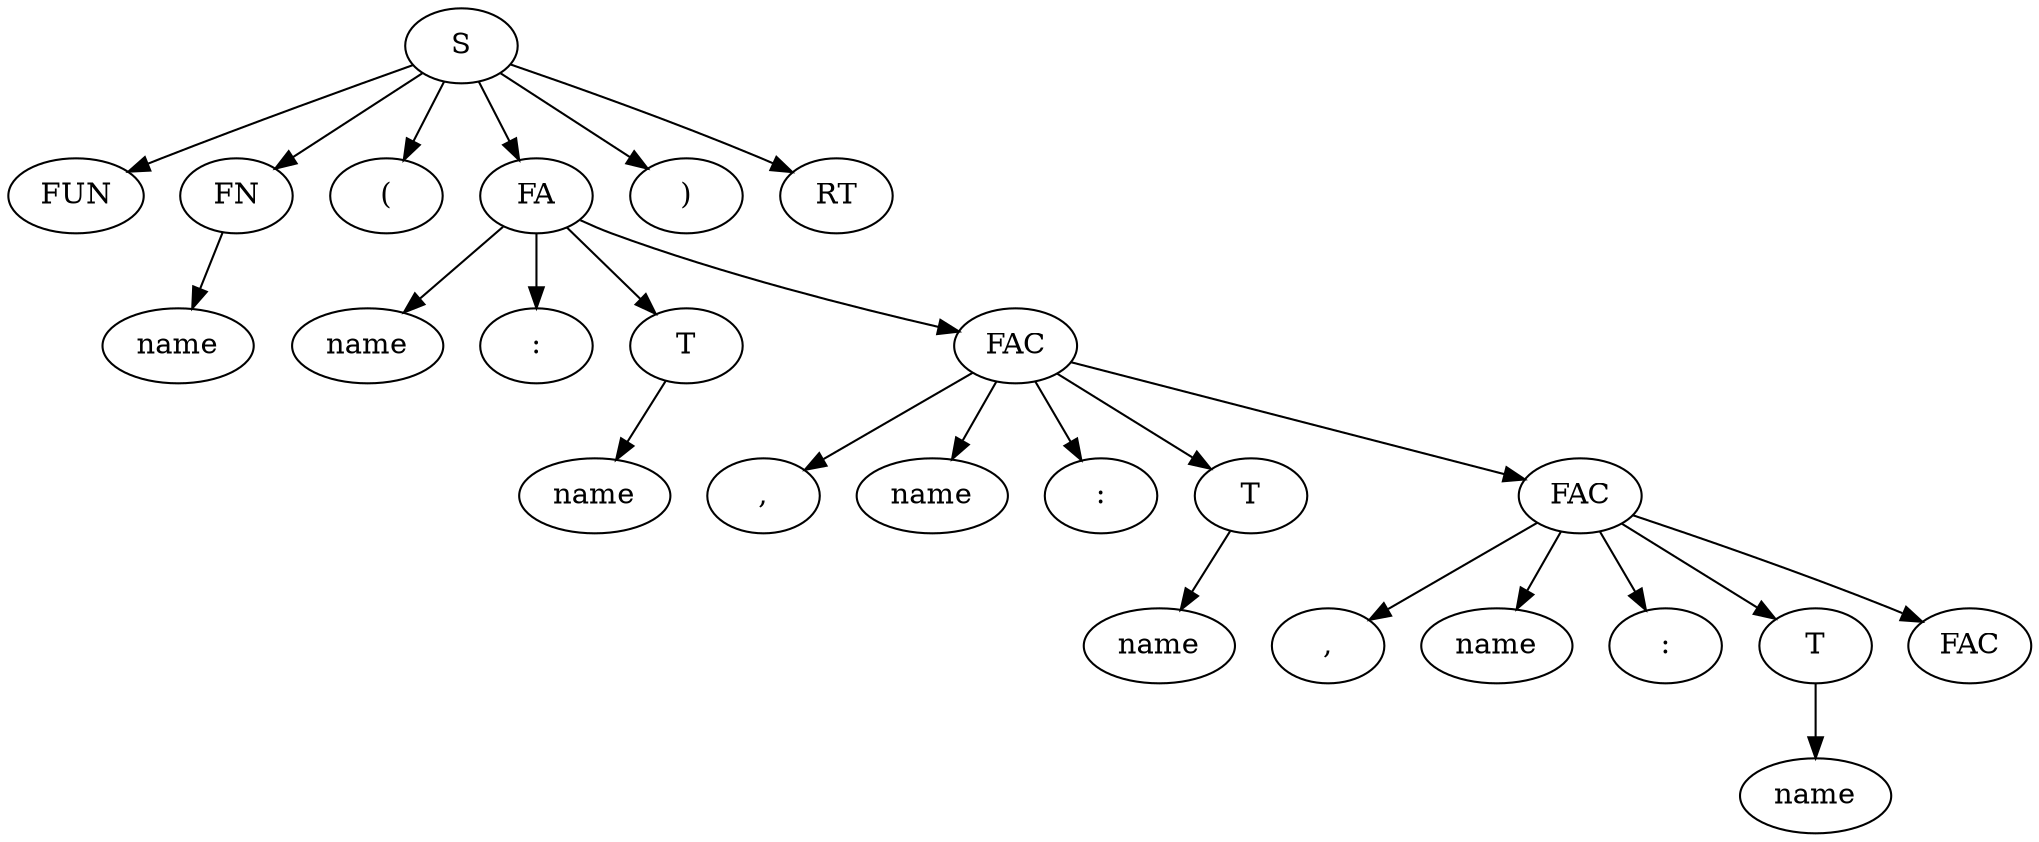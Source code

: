 digraph ParserResult {
"NonTerminal[name=S]_47" [label="S"]
"Token{name='FUN', value='fun'}_23" [label="FUN"]
"NonTerminal[name=S]_47"->"Token{name='FUN', value='fun'}_23";
"Token{name='FUN', value='fun'}_23" [label="FUN"]
"NonTerminal[name=FN]_25" [label="FN"]
"NonTerminal[name=S]_47"->"NonTerminal[name=FN]_25";
"NonTerminal[name=FN]_25" [label="FN"]
"Token{name='name', value='aboba'}_24" [label="name"]
"NonTerminal[name=FN]_25"->"Token{name='name', value='aboba'}_24";
"Token{name='name', value='aboba'}_24" [label="name"]
"Token{name='(', value='('}_26" [label="("]
"NonTerminal[name=S]_47"->"Token{name='(', value='('}_26";
"Token{name='(', value='('}_26" [label="("]
"NonTerminal[name=FA]_44" [label="FA"]
"NonTerminal[name=S]_47"->"NonTerminal[name=FA]_44";
"NonTerminal[name=FA]_44" [label="FA"]
"Token{name='name', value='a'}_27" [label="name"]
"NonTerminal[name=FA]_44"->"Token{name='name', value='a'}_27";
"Token{name='name', value='a'}_27" [label="name"]
"Token{name=':', value=':'}_28" [label=":"]
"NonTerminal[name=FA]_44"->"Token{name=':', value=':'}_28";
"Token{name=':', value=':'}_28" [label=":"]
"NonTerminal[name=T]_30" [label="T"]
"NonTerminal[name=FA]_44"->"NonTerminal[name=T]_30";
"NonTerminal[name=T]_30" [label="T"]
"Token{name='name', value='Int'}_29" [label="name"]
"NonTerminal[name=T]_30"->"Token{name='name', value='Int'}_29";
"Token{name='name', value='Int'}_29" [label="name"]
"NonTerminal[name=FAC]_43" [label="FAC"]
"NonTerminal[name=FA]_44"->"NonTerminal[name=FAC]_43";
"NonTerminal[name=FAC]_43" [label="FAC"]
"Token{name=',', value=','}_31" [label=","]
"NonTerminal[name=FAC]_43"->"Token{name=',', value=','}_31";
"Token{name=',', value=','}_31" [label=","]
"Token{name='name', value='b'}_32" [label="name"]
"NonTerminal[name=FAC]_43"->"Token{name='name', value='b'}_32";
"Token{name='name', value='b'}_32" [label="name"]
"Token{name=':', value=':'}_33" [label=":"]
"NonTerminal[name=FAC]_43"->"Token{name=':', value=':'}_33";
"Token{name=':', value=':'}_33" [label=":"]
"NonTerminal[name=T]_35" [label="T"]
"NonTerminal[name=FAC]_43"->"NonTerminal[name=T]_35";
"NonTerminal[name=T]_35" [label="T"]
"Token{name='name', value='Int'}_34" [label="name"]
"NonTerminal[name=T]_35"->"Token{name='name', value='Int'}_34";
"Token{name='name', value='Int'}_34" [label="name"]
"NonTerminal[name=FAC]_42" [label="FAC"]
"NonTerminal[name=FAC]_43"->"NonTerminal[name=FAC]_42";
"NonTerminal[name=FAC]_42" [label="FAC"]
"Token{name=',', value=','}_36" [label=","]
"NonTerminal[name=FAC]_42"->"Token{name=',', value=','}_36";
"Token{name=',', value=','}_36" [label=","]
"Token{name='name', value='c'}_37" [label="name"]
"NonTerminal[name=FAC]_42"->"Token{name='name', value='c'}_37";
"Token{name='name', value='c'}_37" [label="name"]
"Token{name=':', value=':'}_38" [label=":"]
"NonTerminal[name=FAC]_42"->"Token{name=':', value=':'}_38";
"Token{name=':', value=':'}_38" [label=":"]
"NonTerminal[name=T]_40" [label="T"]
"NonTerminal[name=FAC]_42"->"NonTerminal[name=T]_40";
"NonTerminal[name=T]_40" [label="T"]
"Token{name='name', value='String'}_39" [label="name"]
"NonTerminal[name=T]_40"->"Token{name='name', value='String'}_39";
"Token{name='name', value='String'}_39" [label="name"]
"NonTerminal[name=FAC]_41" [label="FAC"]
"NonTerminal[name=FAC]_42"->"NonTerminal[name=FAC]_41";
"NonTerminal[name=FAC]_41" [label="FAC"]
"Token{name=')', value=')'}_45" [label=")"]
"NonTerminal[name=S]_47"->"Token{name=')', value=')'}_45";
"Token{name=')', value=')'}_45" [label=")"]
"NonTerminal[name=RT]_46" [label="RT"]
"NonTerminal[name=S]_47"->"NonTerminal[name=RT]_46";
"NonTerminal[name=RT]_46" [label="RT"]
}